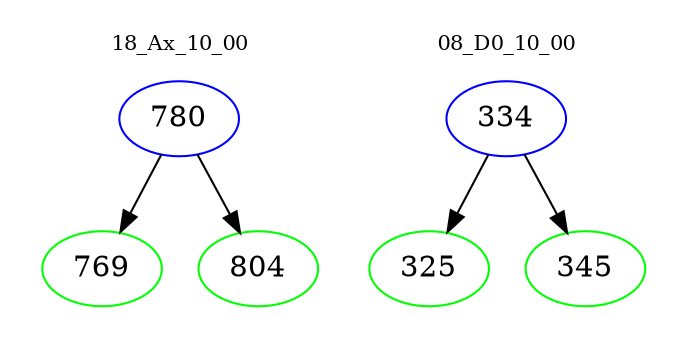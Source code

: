 digraph{
subgraph cluster_0 {
color = white
label = "18_Ax_10_00";
fontsize=10;
T0_780 [label="780", color="blue"]
T0_780 -> T0_769 [color="black"]
T0_769 [label="769", color="green"]
T0_780 -> T0_804 [color="black"]
T0_804 [label="804", color="green"]
}
subgraph cluster_1 {
color = white
label = "08_D0_10_00";
fontsize=10;
T1_334 [label="334", color="blue"]
T1_334 -> T1_325 [color="black"]
T1_325 [label="325", color="green"]
T1_334 -> T1_345 [color="black"]
T1_345 [label="345", color="green"]
}
}
